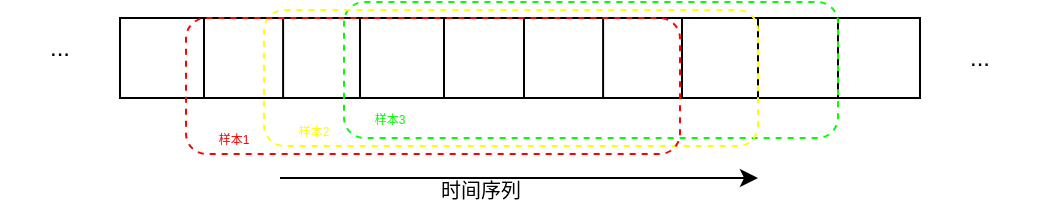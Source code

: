 <mxfile version="22.1.18" type="github">
  <diagram name="第 1 页" id="SgpHD9AGzA8dNbp--QLy">
    <mxGraphModel dx="565" dy="357" grid="1" gridSize="10" guides="1" tooltips="1" connect="1" arrows="1" fold="1" page="1" pageScale="1" pageWidth="827" pageHeight="1169" math="0" shadow="0">
      <root>
        <mxCell id="0" />
        <mxCell id="1" parent="0" />
        <mxCell id="qjKdzZUdnkUYAZOVhMmc-44" value="" style="rounded=0;whiteSpace=wrap;html=1;autosize=0;fixedWidth=0;" vertex="1" parent="1">
          <mxGeometry x="60" y="90" width="242" height="40" as="geometry" />
        </mxCell>
        <mxCell id="qjKdzZUdnkUYAZOVhMmc-46" value="" style="endArrow=none;html=1;rounded=0;" edge="1" parent="1">
          <mxGeometry width="50" height="50" relative="1" as="geometry">
            <mxPoint x="141.55" y="130" as="sourcePoint" />
            <mxPoint x="141.55" y="90" as="targetPoint" />
          </mxGeometry>
        </mxCell>
        <mxCell id="qjKdzZUdnkUYAZOVhMmc-47" value="" style="endArrow=none;html=1;rounded=0;" edge="1" parent="1">
          <mxGeometry width="50" height="50" relative="1" as="geometry">
            <mxPoint x="102" y="130" as="sourcePoint" />
            <mxPoint x="102" y="90" as="targetPoint" />
          </mxGeometry>
        </mxCell>
        <mxCell id="qjKdzZUdnkUYAZOVhMmc-48" value="" style="endArrow=none;html=1;rounded=0;" edge="1" parent="1">
          <mxGeometry width="50" height="50" relative="1" as="geometry">
            <mxPoint x="181" y="130" as="sourcePoint" />
            <mxPoint x="181" y="90" as="targetPoint" />
          </mxGeometry>
        </mxCell>
        <mxCell id="qjKdzZUdnkUYAZOVhMmc-49" value="" style="endArrow=none;html=1;rounded=0;" edge="1" parent="1">
          <mxGeometry width="50" height="50" relative="1" as="geometry">
            <mxPoint x="221" y="130" as="sourcePoint" />
            <mxPoint x="221" y="90" as="targetPoint" />
          </mxGeometry>
        </mxCell>
        <mxCell id="qjKdzZUdnkUYAZOVhMmc-50" value="" style="endArrow=none;html=1;rounded=0;" edge="1" parent="1">
          <mxGeometry width="50" height="50" relative="1" as="geometry">
            <mxPoint x="261" y="130" as="sourcePoint" />
            <mxPoint x="261" y="90" as="targetPoint" />
          </mxGeometry>
        </mxCell>
        <mxCell id="qjKdzZUdnkUYAZOVhMmc-52" style="edgeStyle=orthogonalEdgeStyle;rounded=0;orthogonalLoop=1;jettySize=auto;html=1;exitX=0.5;exitY=1;exitDx=0;exitDy=0;" edge="1" parent="1">
          <mxGeometry relative="1" as="geometry">
            <mxPoint x="135.5" y="150" as="sourcePoint" />
            <mxPoint x="135.5" y="150" as="targetPoint" />
          </mxGeometry>
        </mxCell>
        <mxCell id="qjKdzZUdnkUYAZOVhMmc-4" value="" style="rounded=0;whiteSpace=wrap;html=1;autosize=0;fixedWidth=0;" vertex="1" parent="1">
          <mxGeometry x="180" y="90" width="280" height="40" as="geometry" />
        </mxCell>
        <mxCell id="qjKdzZUdnkUYAZOVhMmc-5" value="" style="endArrow=none;html=1;rounded=0;" edge="1" parent="1">
          <mxGeometry width="50" height="50" relative="1" as="geometry">
            <mxPoint x="222" y="130" as="sourcePoint" />
            <mxPoint x="222" y="90" as="targetPoint" />
          </mxGeometry>
        </mxCell>
        <mxCell id="qjKdzZUdnkUYAZOVhMmc-6" value="" style="endArrow=none;html=1;rounded=0;" edge="1" parent="1">
          <mxGeometry width="50" height="50" relative="1" as="geometry">
            <mxPoint x="301.55" y="130" as="sourcePoint" />
            <mxPoint x="301.55" y="90" as="targetPoint" />
          </mxGeometry>
        </mxCell>
        <mxCell id="qjKdzZUdnkUYAZOVhMmc-7" value="" style="endArrow=none;html=1;rounded=0;" edge="1" parent="1">
          <mxGeometry width="50" height="50" relative="1" as="geometry">
            <mxPoint x="262" y="130" as="sourcePoint" />
            <mxPoint x="262" y="90" as="targetPoint" />
          </mxGeometry>
        </mxCell>
        <mxCell id="qjKdzZUdnkUYAZOVhMmc-8" value="" style="endArrow=none;html=1;rounded=0;" edge="1" parent="1">
          <mxGeometry width="50" height="50" relative="1" as="geometry">
            <mxPoint x="341" y="130" as="sourcePoint" />
            <mxPoint x="341" y="90" as="targetPoint" />
          </mxGeometry>
        </mxCell>
        <mxCell id="qjKdzZUdnkUYAZOVhMmc-9" value="" style="endArrow=none;html=1;rounded=0;" edge="1" parent="1">
          <mxGeometry width="50" height="50" relative="1" as="geometry">
            <mxPoint x="379" y="130" as="sourcePoint" />
            <mxPoint x="379" y="90" as="targetPoint" />
          </mxGeometry>
        </mxCell>
        <mxCell id="qjKdzZUdnkUYAZOVhMmc-10" value="" style="endArrow=none;html=1;rounded=0;" edge="1" parent="1">
          <mxGeometry width="50" height="50" relative="1" as="geometry">
            <mxPoint x="419" y="130" as="sourcePoint" />
            <mxPoint x="419" y="90" as="targetPoint" />
          </mxGeometry>
        </mxCell>
        <mxCell id="qjKdzZUdnkUYAZOVhMmc-13" style="edgeStyle=orthogonalEdgeStyle;rounded=0;orthogonalLoop=1;jettySize=auto;html=1;exitX=0.5;exitY=1;exitDx=0;exitDy=0;" edge="1" parent="1">
          <mxGeometry relative="1" as="geometry">
            <mxPoint x="295.5" y="150" as="sourcePoint" />
            <mxPoint x="295.5" y="150" as="targetPoint" />
          </mxGeometry>
        </mxCell>
        <mxCell id="qjKdzZUdnkUYAZOVhMmc-12" value="" style="rounded=1;whiteSpace=wrap;html=1;fillColor=none;dashed=1;strokeColor=#00FF00;" vertex="1" parent="1">
          <mxGeometry x="172" y="82" width="247" height="68" as="geometry" />
        </mxCell>
        <mxCell id="qjKdzZUdnkUYAZOVhMmc-56" value="" style="rounded=1;whiteSpace=wrap;html=1;fillColor=none;dashed=1;strokeColor=#FFFF00;" vertex="1" parent="1">
          <mxGeometry x="132" y="86" width="247" height="68" as="geometry" />
        </mxCell>
        <mxCell id="qjKdzZUdnkUYAZOVhMmc-59" value="" style="rounded=1;whiteSpace=wrap;html=1;fillColor=none;dashed=1;strokeColor=#FF0000;" vertex="1" parent="1">
          <mxGeometry x="93" y="90" width="247" height="68" as="geometry" />
        </mxCell>
        <mxCell id="qjKdzZUdnkUYAZOVhMmc-60" value="..." style="text;html=1;strokeColor=none;fillColor=none;align=center;verticalAlign=middle;whiteSpace=wrap;rounded=0;" vertex="1" parent="1">
          <mxGeometry y="90" width="60" height="30" as="geometry" />
        </mxCell>
        <mxCell id="qjKdzZUdnkUYAZOVhMmc-61" value="..." style="text;html=1;strokeColor=none;fillColor=none;align=center;verticalAlign=middle;whiteSpace=wrap;rounded=0;" vertex="1" parent="1">
          <mxGeometry x="460" y="95" width="60" height="30" as="geometry" />
        </mxCell>
        <mxCell id="qjKdzZUdnkUYAZOVhMmc-62" value="&lt;font style=&quot;font-size: 6px;&quot;&gt;样本1&lt;/font&gt;" style="text;html=1;strokeColor=none;fillColor=none;align=center;verticalAlign=middle;whiteSpace=wrap;rounded=0;fontColor=#FF0000;" vertex="1" parent="1">
          <mxGeometry x="102" y="144" width="30" height="10" as="geometry" />
        </mxCell>
        <mxCell id="qjKdzZUdnkUYAZOVhMmc-63" value="&lt;font color=&quot;#00ff00&quot; style=&quot;font-size: 6px;&quot;&gt;样本3&lt;/font&gt;" style="text;html=1;strokeColor=none;fillColor=none;align=center;verticalAlign=middle;whiteSpace=wrap;rounded=0;" vertex="1" parent="1">
          <mxGeometry x="180" y="134" width="30" height="10" as="geometry" />
        </mxCell>
        <mxCell id="qjKdzZUdnkUYAZOVhMmc-64" value="&lt;font color=&quot;#ffff00&quot; style=&quot;font-size: 6px;&quot;&gt;样本2&lt;/font&gt;" style="text;html=1;strokeColor=none;fillColor=none;align=center;verticalAlign=middle;whiteSpace=wrap;rounded=0;" vertex="1" parent="1">
          <mxGeometry x="142" y="140" width="30" height="10" as="geometry" />
        </mxCell>
        <mxCell id="qjKdzZUdnkUYAZOVhMmc-67" value="" style="endArrow=classic;html=1;rounded=0;" edge="1" parent="1">
          <mxGeometry width="50" height="50" relative="1" as="geometry">
            <mxPoint x="140" y="170" as="sourcePoint" />
            <mxPoint x="379" y="170" as="targetPoint" />
          </mxGeometry>
        </mxCell>
        <mxCell id="qjKdzZUdnkUYAZOVhMmc-68" value="&lt;font style=&quot;font-size: 10px;&quot;&gt;时间序列&lt;/font&gt;" style="text;html=1;align=center;verticalAlign=middle;resizable=0;points=[];autosize=1;strokeColor=none;fillColor=none;" vertex="1" parent="1">
          <mxGeometry x="210" y="161" width="60" height="30" as="geometry" />
        </mxCell>
      </root>
    </mxGraphModel>
  </diagram>
</mxfile>
